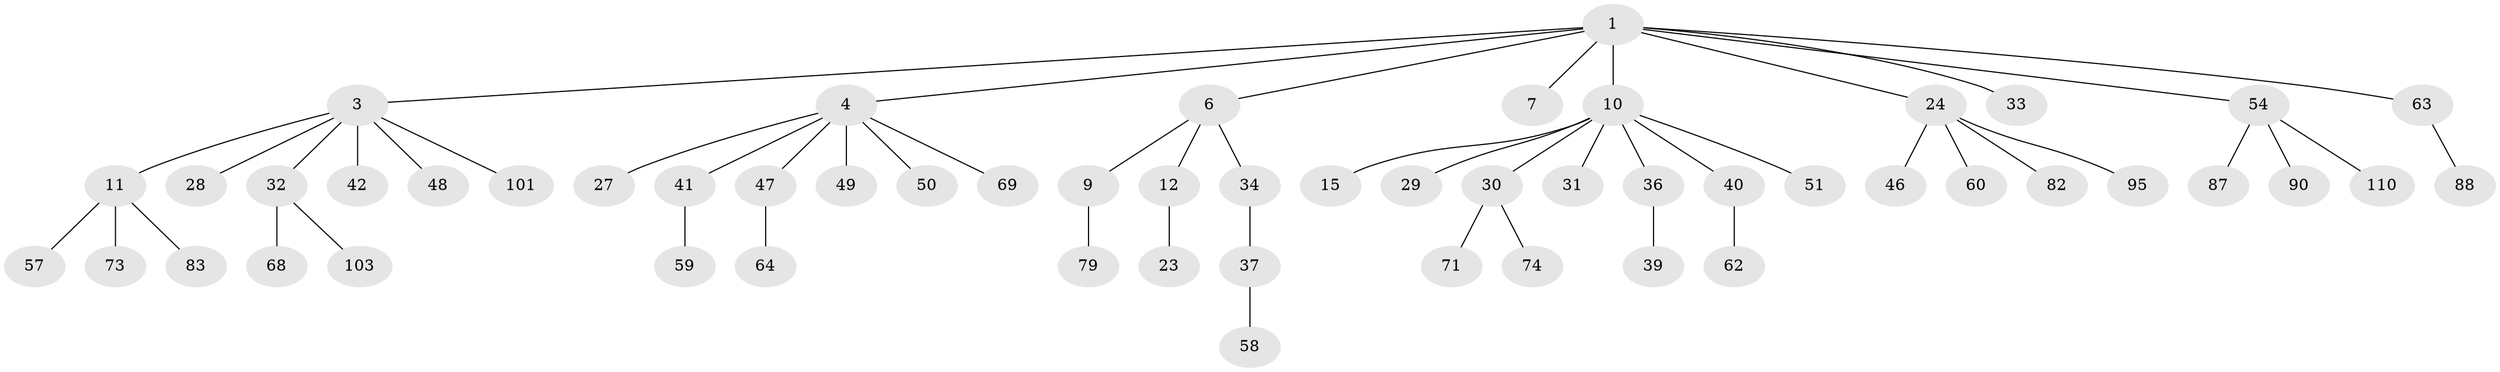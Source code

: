 // original degree distribution, {6: 0.036036036036036036, 5: 0.036036036036036036, 3: 0.11711711711711711, 2: 0.2882882882882883, 4: 0.04504504504504504, 1: 0.4774774774774775}
// Generated by graph-tools (version 1.1) at 2025/15/03/09/25 04:15:36]
// undirected, 55 vertices, 54 edges
graph export_dot {
graph [start="1"]
  node [color=gray90,style=filled];
  1 [super="+2"];
  3 [super="+5+14"];
  4 [super="+45+18+16"];
  6 [super="+8+91+75"];
  7 [super="+44"];
  9;
  10 [super="+20+13"];
  11 [super="+17"];
  12 [super="+104+56"];
  15;
  23 [super="+55"];
  24 [super="+53+38+76"];
  27 [super="+70+43+35"];
  28;
  29 [super="+66"];
  30 [super="+52"];
  31 [super="+77"];
  32 [super="+65"];
  33 [super="+111"];
  34;
  36;
  37;
  39;
  40;
  41 [super="+93"];
  42;
  46;
  47;
  48;
  49;
  50 [super="+84"];
  51 [super="+85+105"];
  54 [super="+67"];
  57;
  58;
  59 [super="+61"];
  60;
  62 [super="+92"];
  63;
  64;
  68;
  69 [super="+107"];
  71 [super="+89+86+78"];
  73;
  74;
  79 [super="+109"];
  82 [super="+94"];
  83;
  87;
  88;
  90 [super="+106"];
  95;
  101;
  103;
  110;
  1 -- 3;
  1 -- 4;
  1 -- 10;
  1 -- 24;
  1 -- 54;
  1 -- 33;
  1 -- 6;
  1 -- 7;
  1 -- 63;
  3 -- 11;
  3 -- 32;
  3 -- 48;
  3 -- 101;
  3 -- 42;
  3 -- 28;
  4 -- 47;
  4 -- 69;
  4 -- 49;
  4 -- 50;
  4 -- 41;
  4 -- 27;
  6 -- 9;
  6 -- 34;
  6 -- 12;
  9 -- 79;
  10 -- 15;
  10 -- 31;
  10 -- 29;
  10 -- 51;
  10 -- 36;
  10 -- 40;
  10 -- 30;
  11 -- 73;
  11 -- 83;
  11 -- 57;
  12 -- 23;
  24 -- 60;
  24 -- 82;
  24 -- 95;
  24 -- 46;
  30 -- 71;
  30 -- 74;
  32 -- 68;
  32 -- 103;
  34 -- 37;
  36 -- 39;
  37 -- 58;
  40 -- 62;
  41 -- 59;
  47 -- 64;
  54 -- 90;
  54 -- 110;
  54 -- 87;
  63 -- 88;
}
